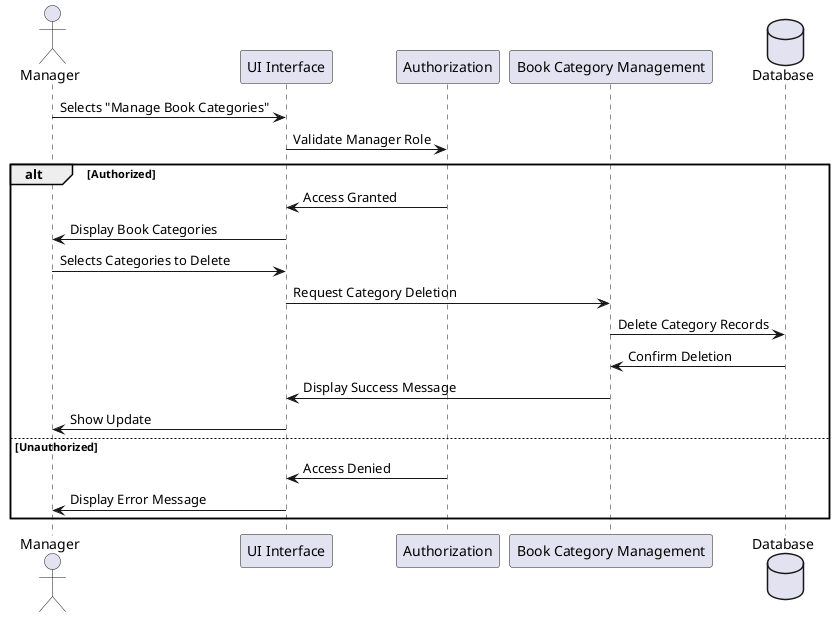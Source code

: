 @startuml
actor Manager as m
participant "UI Interface" as ui
participant "Authorization" as auth
participant "Book Category Management" as bcm
database "Database" as db

m -> ui : Selects "Manage Book Categories"
ui -> auth : Validate Manager Role
alt Authorized
    auth -> ui : Access Granted
    ui -> m : Display Book Categories
    m -> ui : Selects Categories to Delete
    ui -> bcm : Request Category Deletion
    bcm -> db : Delete Category Records
    db -> bcm : Confirm Deletion
    bcm -> ui : Display Success Message
    ui -> m : Show Update
else Unauthorized
    auth -> ui : Access Denied
    ui -> m : Display Error Message
end
@enduml
